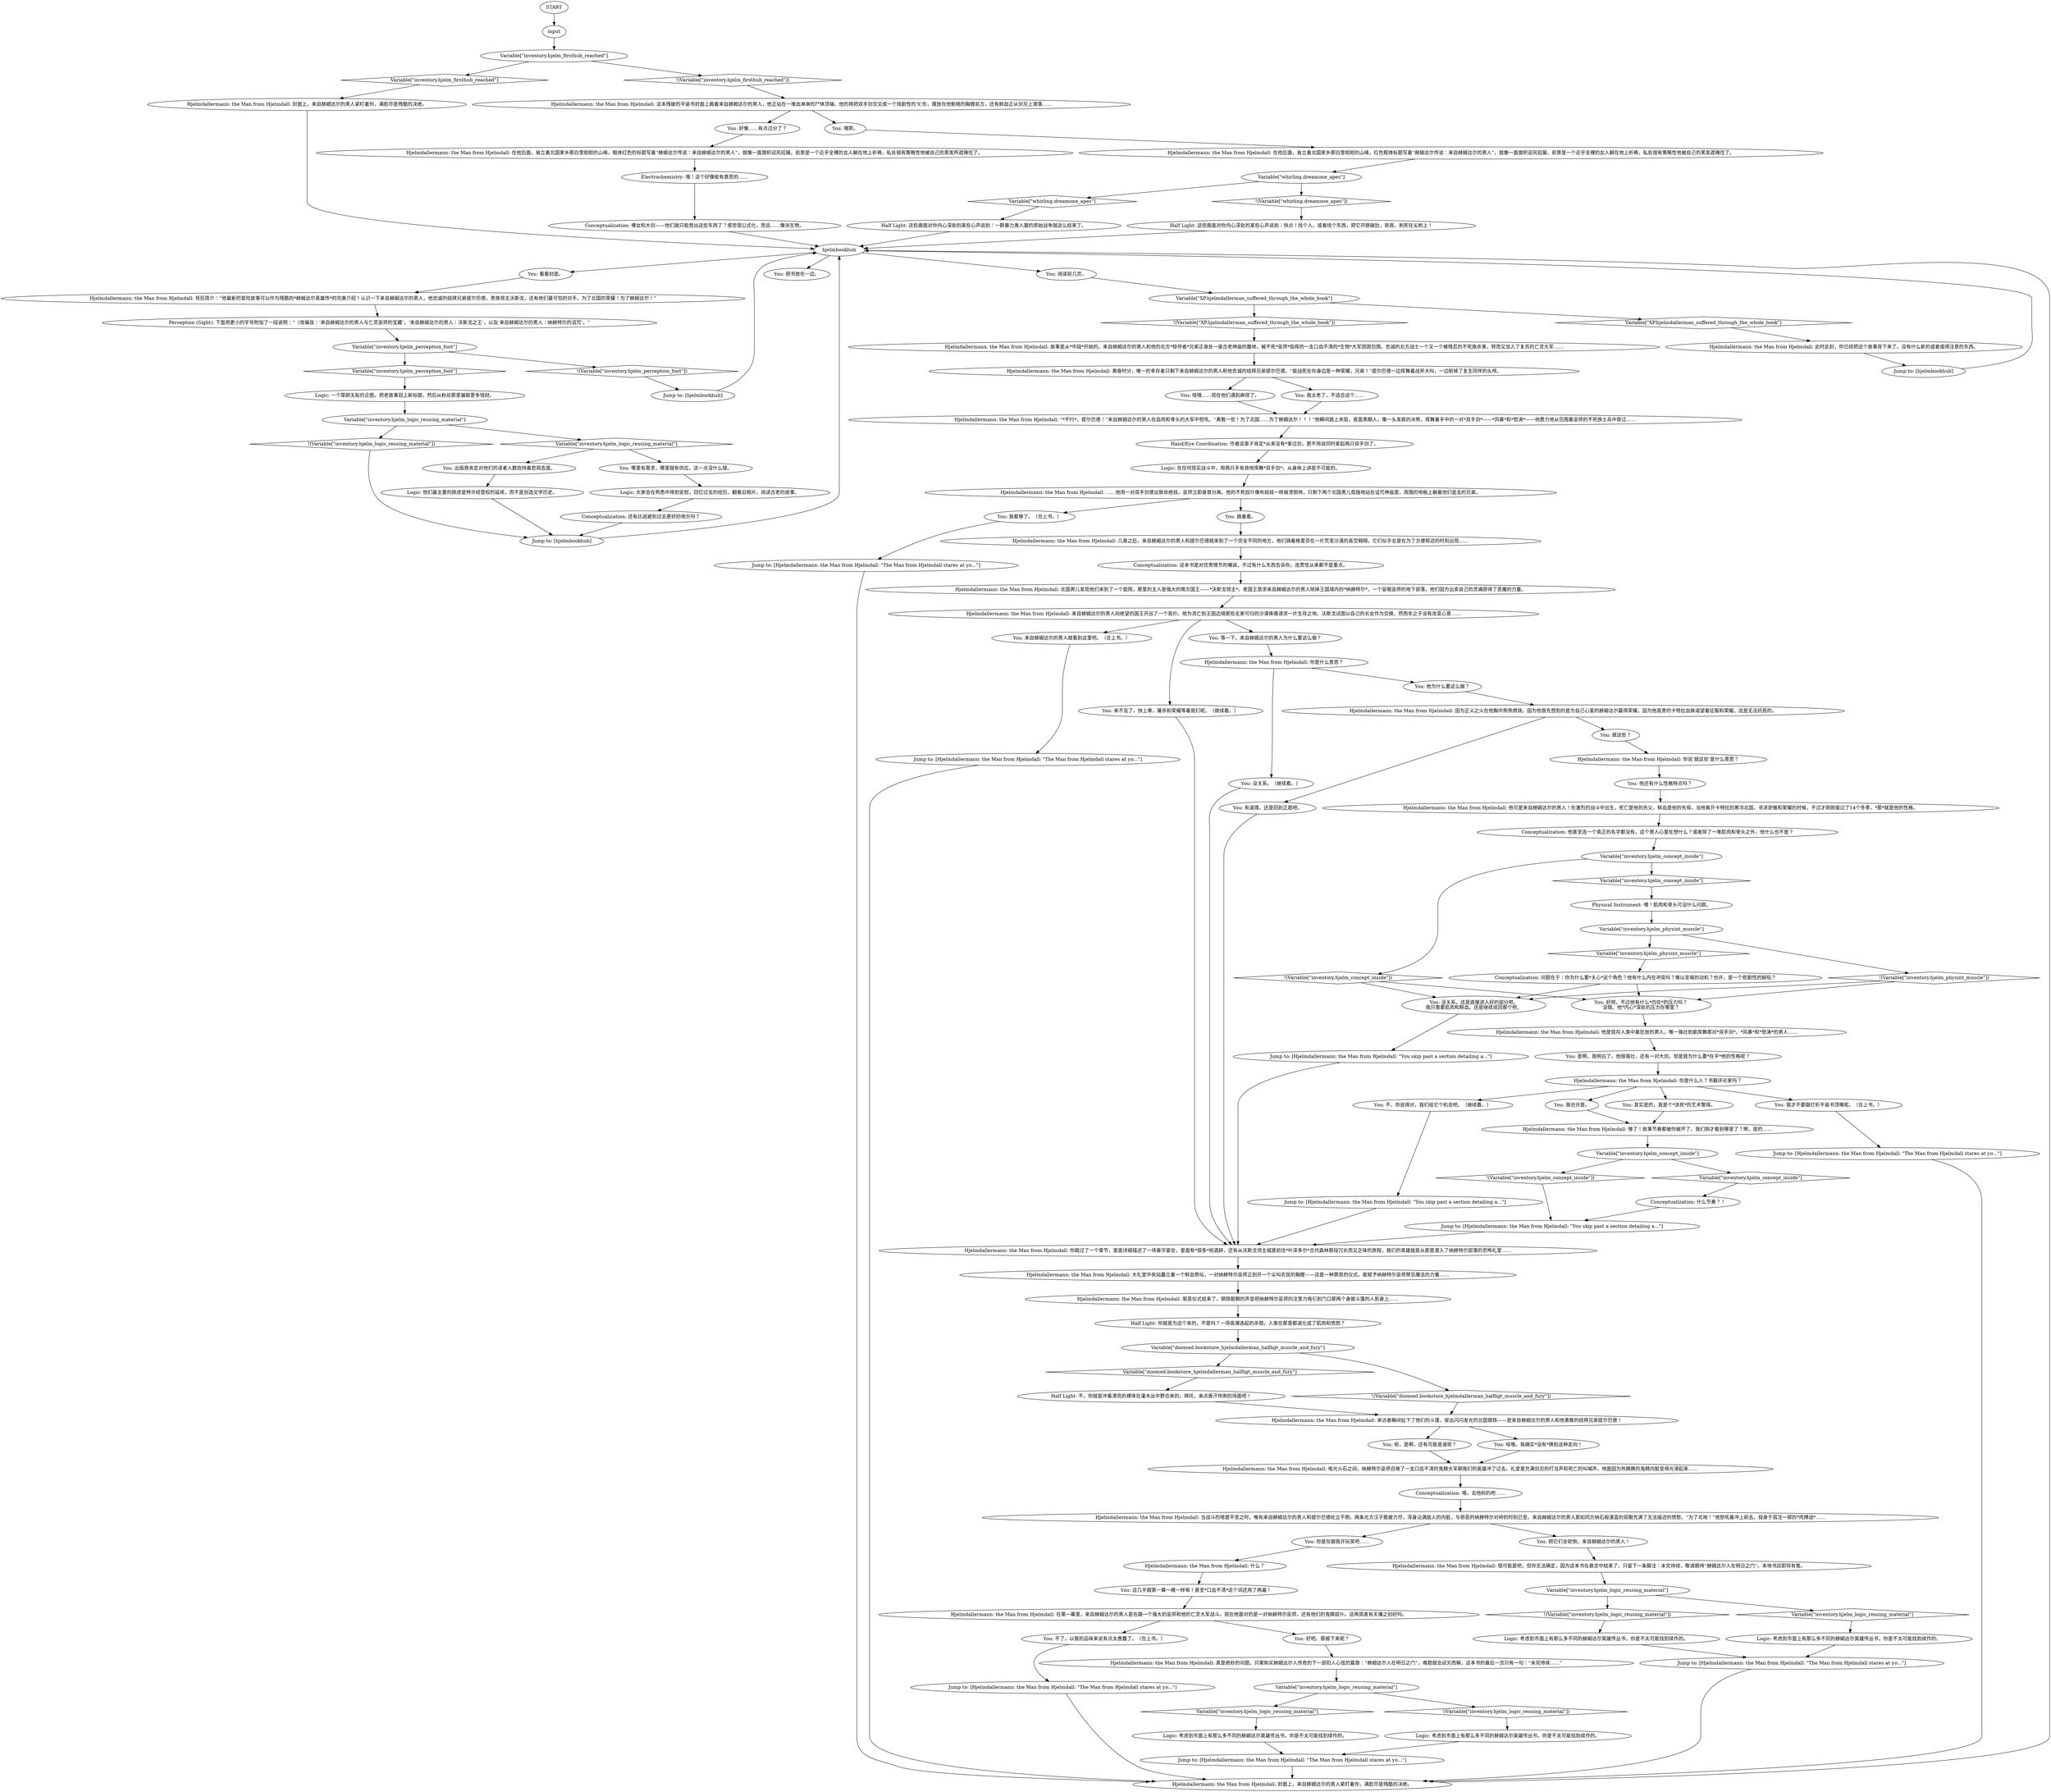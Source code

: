 # INVENTORY / HJELMDALLERMANN
# Hjelmdallermann: the Man from Hjelmdall. A latter introductory book for beginners.
# ==================================================
digraph G {
	  0 [label="START"];
	  1 [label="input"];
	  2 [label="Logic: 考虑到市面上有那么多不同的赫姆达尔英雄传丛书，你是不太可能找到续作的。"];
	  3 [label="Logic: 考虑到市面上有那么多不同的赫姆达尔英雄传丛书，你是不太可能找到续作的。"];
	  4 [label="Hjelmdallermann: the Man from Hjelmdall: 在第一幕里，来自赫姆达尔的男人是在跟一个强大的巫师和他的亡灵大军战斗。现在他面对的是一对纳赫特尔巫师，还有他们的鬼精奴仆。这两简直有天壤之别好吗。"];
	  5 [label="Variable[\"inventory.hjelm_concept_inside\"]"];
	  6 [label="Variable[\"inventory.hjelm_concept_inside\"]", shape=diamond];
	  7 [label="!(Variable[\"inventory.hjelm_concept_inside\"])", shape=diamond];
	  8 [label="Jump to: [Hjelmdallermann: the Man from Hjelmdall: \"You skip past a section detailing a...\"]"];
	  9 [label="You: 看看封底。"];
	  10 [label="Jump to: [Hjelmdallermann: the Man from Hjelmdall: \"The Man from Hjelmdall stares at yo...\"]"];
	  11 [label="Half Light: 这些画面对你内心深处的某些心声说到：一群暴力类人猿的原始战争就这么结束了。"];
	  12 [label="Half Light: 你就是为这个来的，不是吗？一场高潮迭起的杀戮，人类在那里都退化成了肌肉和愤怒？"];
	  13 [label="Hjelmdallermann: the Man from Hjelmdall: 几章之后，来自赫姆达尔的男人和提尔巴德就来到了一个完全不同的地方，他们骑着格里芬在一片荒芜沙漠的高空翱翔，它们似乎总是在为了方便叙述的时刻出现……"];
	  14 [label="Hjelmdallermann: the Man from Hjelmdall: 他可是来自赫姆达尔的男人！在激烈的战斗中出生，死亡是他的先父，鲜血是他的先母。当他离开卡特拉的寒冷北国，寻求骄傲和荣耀的时候，不过才刚刚度过了14个冬季。*那*就是他的性格。"];
	  15 [label="You: 好吧，不过他有什么*内在*的压力吗？\n没错。他*内心*深处的压力在哪里？"];
	  16 [label="Hjelmdallermann: the Man from Hjelmdall: 你跳过了一个章节，里面详细描述了一场豪华宴会，里面有*很多*祝酒辞，还有从沃斯戈领主城堡前往*叶泽多尔*古代森林那段冗长而又乏味的旅程，我们的英雄就是从那里潜入了纳赫特尔部落的恐怖礼堂……"];
	  17 [label="You: 哇哦……现在他们遇到麻烦了。"];
	  18 [label="Hjelmdallermann: the Man from Hjelmdall: 封面上，来自赫姆达尔的男人紧盯着你，满脸尽是残酷的决绝。"];
	  19 [label="Jump to: [Hjelmdallermann: the Man from Hjelmdall: \"The Man from Hjelmdall stares at yo...\"]"];
	  20 [label="Jump to: [Hjelmdallermann: the Man from Hjelmdall: \"You skip past a section detailing a...\"]"];
	  21 [label="Hjelmdallermann: the Man from Hjelmdall: 黄昏时分，唯一的幸存者只剩下来自赫姆达尔的男人和他忠诚的结拜兄弟提尔巴德。“能战死在你身边是一种荣耀，兄弟！”提尔巴德一边挥舞着战斧大叫，一边斩掉了复生同伴的头颅。"];
	  22 [label="You: 我太老了，不适合这个……"];
	  23 [label="You: 来不及了，快上車，屠杀和荣耀等着我们呢。（继续看。）"];
	  24 [label="Hand/Eye Coordination: 作者这辈子肯定*从来没有*拿过剑，更不用说同时拿起两只双手剑了。"];
	  25 [label="Logic: 考虑到市面上有那么多不同的赫姆达尔英雄传丛书，你是不太可能找到续作的。"];
	  26 [label="Hjelmdallermann: the Man from Hjelmdall: 这本残破的平装书封面上画着来自赫姆达尔的男人，他正站在一堆血淋淋的尸体顶端。他的两把双手剑交叉成一个戏剧性的‘X’形，摆放在他魁梧的胸膛前方，还有鲜血正从剑刃上滴落……"];
	  27 [label="You: 跳着看。"];
	  28 [label="You: 等一下，来自赫姆达尔的男人为什么要这么做？"];
	  29 [label="Hjelmdallermann: the Man from Hjelmdall: 他是现存人类中最狂放的男人，唯一强壮到能挥舞那对*双手剑*，*风暴*和*怒涛*的男人……"];
	  30 [label="You: 我才不要跟打折平装书顶嘴呢。（合上书。）"];
	  31 [label="Hjelmdallermann: the Man from Hjelmdall: 当战斗的喧嚣平息之时，唯有来自赫姆达尔的男人和提尔巴德屹立不倒。两条北方汉子筋疲力尽，浑身沾满敌人的内脏，与邪恶的纳赫特尔对峙的时刻已至。来自赫姆达尔的男人那如同方纳石般湛蓝的双眼充满了无法描述的愤怒。“为了北地！”他怒吼着冲上前去，投身于孤注一掷的*肉搏战*……"];
	  32 [label="Variable[\"inventory.hjelm_perception_font\"]"];
	  33 [label="Variable[\"inventory.hjelm_perception_font\"]", shape=diamond];
	  34 [label="!(Variable[\"inventory.hjelm_perception_font\"])", shape=diamond];
	  35 [label="Hjelmdallermann: the Man from Hjelmdall: 真是绝妙的问题。只需购买赫姆达尔人传奇的下一部扣人心弦的篇章：“赫姆达尔人在明日之门”，难题就会迎刃而解。这本书的最后一页只有一句：“未完待续……”"];
	  36 [label="You: 不，你说得对，我们给它个机会吧。（继续看。）"];
	  37 [label="You: 呃，是啊，还有可能是谁呢？"];
	  38 [label="Hjelmdallermann: the Man from Hjelmdall: 电光火石之间，纳赫特尔巫师召唤了一支口齿不清的鬼精大军朝我们的英雄冲了过去。礼堂里充满剑刃的叮当声和死亡的叫喊声，地面因为热腾腾的鬼精内脏变得光滑起来……"];
	  39 [label="Conceptualization: 裸女和大剑——他们就只能想出这些东西了？感觉很公式化，而且……像派生物。"];
	  40 [label="Hjelmdallermann: the Man from Hjelmdall: 够了！故事节奏都被你破坏了。我们刚才看到哪里了？啊，是的……"];
	  41 [label="Jump to: [Hjelmdallermann: the Man from Hjelmdall: \"The Man from Hjelmdall stares at yo...\"]"];
	  42 [label="Hjelmdallermann: the Man from Hjelmdall: 此时此刻，你已经把这个故事背下来了。没有什么新的或者值得注意的东西。"];
	  43 [label="Hjelmdallermann: the Man from Hjelmdall: 因为正义之火在他胸中熊熊燃烧。因为他首先想到的是为自己心爱的赫姆达尔赢得荣耀。因为他高贵的卡特拉血脉渴望着征服和荣耀。这是无法抗拒的。"];
	  44 [label="You: 是啊，我明白了。他很强壮，还有一对大剑。但是我为什么要*在乎*他的性格呢？"];
	  45 [label="Jump to: [Hjelmdallermann: the Man from Hjelmdall: \"The Man from Hjelmdall stares at yo...\"]"];
	  46 [label="Conceptualization: 还有比逃避到过去更好的地方吗？"];
	  47 [label="You: 出版商肯定对他们的读者人数抱持着悲观态度。"];
	  48 [label="Variable[\"inventory.hjelm_logic_reusing_material\"]"];
	  49 [label="Variable[\"inventory.hjelm_logic_reusing_material\"]", shape=diamond];
	  50 [label="!(Variable[\"inventory.hjelm_logic_reusing_material\"])", shape=diamond];
	  51 [label="Logic: 一个厚颜无耻的企图，把老故事冠上新标题，然后从粉丝那里骗取更多钱财。"];
	  52 [label="You: 来自赫姆达尔的男人就看到这里吧。（合上书。）"];
	  53 [label="Variable[\"inventory.hjelm_logic_reusing_material\"]"];
	  54 [label="Variable[\"inventory.hjelm_logic_reusing_material\"]", shape=diamond];
	  55 [label="!(Variable[\"inventory.hjelm_logic_reusing_material\"])", shape=diamond];
	  56 [label="Logic: 考虑到市面上有那么多不同的赫姆达尔英雄传丛书，你是不太可能找到续作的。"];
	  57 [label="Jump to: [Hjelmdallermann: the Man from Hjelmdall: \"You skip past a section detailing a...\"]"];
	  58 [label="You: 哦耶。"];
	  59 [label="You: 好像……有点过分了？"];
	  60 [label="You: 哇哦。我确实*没有*猜到这种走向！"];
	  61 [label="Variable[\"whirling.dreamone_apes\"]"];
	  62 [label="Variable[\"whirling.dreamone_apes\"]", shape=diamond];
	  63 [label="!(Variable[\"whirling.dreamone_apes\"])", shape=diamond];
	  64 [label="Variable[\"inventory.hjelm_physint_muscle\"]"];
	  65 [label="Variable[\"inventory.hjelm_physint_muscle\"]", shape=diamond];
	  66 [label="!(Variable[\"inventory.hjelm_physint_muscle\"])", shape=diamond];
	  67 [label="Perception (Sight): 下面用更小的字号附加了一段说明：“（改编自：‘来自赫姆达尔的男人与亡灵巫师的宝藏’，‘来自赫姆达尔的男人：沃斯戈之王’，以及‘来自赫姆达尔的男人：纳赫特尔的诅咒’。”"];
	  68 [label="Hjelmdallermann: the Man from Hjelmdall: 很可能是吧，但你无法确定，因为这本书在悬念中结束了，只留下一条脚注：未完待续，敬请期待“赫姆达尔人在明日之门”。本地书店即将有售。"];
	  69 [label="Variable[\"inventory.hjelm_logic_reusing_material\"]"];
	  70 [label="Variable[\"inventory.hjelm_logic_reusing_material\"]", shape=diamond];
	  71 [label="!(Variable[\"inventory.hjelm_logic_reusing_material\"])", shape=diamond];
	  72 [label="hjelmbookhub"];
	  74 [label="Hjelmdallermann: the Man from Hjelmdall: 你是什么意思？"];
	  75 [label="You: 没关系。（继续看。）"];
	  76 [label="Hjelmdallermann: the Man from Hjelmdall: 大礼堂中央站矗立着一个鲜血祭坛，一对纳赫特尔巫师正剖开一个尖叫农民的胸膛——这是一种罪恶的仪式，能赋予纳赫特尔巫师禁忌魔法的力量……"];
	  77 [label="Jump to: [Hjelmdallermann: the Man from Hjelmdall: \"The Man from Hjelmdall stares at yo...\"]"];
	  78 [label="Jump to: [hjelmbookhub]"];
	  79 [label="Variable[\"doomed.bookstore_hjelmdallerman_halfligt_muscle_and_fury\"]"];
	  80 [label="Variable[\"doomed.bookstore_hjelmdallerman_halfligt_muscle_and_fury\"]", shape=diamond];
	  81 [label="!(Variable[\"doomed.bookstore_hjelmdallerman_halfligt_muscle_and_fury\"])", shape=diamond];
	  82 [label="You: 阅读前几页。"];
	  83 [label="You: 有道理。还是回到正题吧。"];
	  84 [label="Conceptualization: 什么节奏？！"];
	  85 [label="Jump to: [hjelmbookhub]"];
	  86 [label="Hjelmdallermann: the Man from Hjelmdall: 封面上，来自赫姆达尔的男人紧盯着你，满脸尽是残酷的决绝。"];
	  87 [label="Hjelmdallermann: the Man from Hjelmdall: 什么？"];
	  88 [label="Physical Instrument: 喂！肌肉和骨头可没什么问题。"];
	  89 [label="Conceptualization: 问题在于：你为什么要*关心*这个角色？他有什么内在冲突吗？难以言喻的动机？也许，是一个悲剧性的缺陷？"];
	  90 [label="Variable[\"inventory.hjelm_firsthub_reached\"]"];
	  91 [label="Variable[\"inventory.hjelm_firsthub_reached\"]", shape=diamond];
	  92 [label="!(Variable[\"inventory.hjelm_firsthub_reached\"])", shape=diamond];
	  93 [label="Logic: 在任何现实战斗中，用两只手有效地挥舞*双手剑*，从身体上讲是不可能的。"];
	  94 [label="Half Light: 不，你就是冲着漂亮的裸体在灌木丛中野合来的。拜托，来点香汗伶俐的场面吧！"];
	  95 [label="Hjelmdallermann: the Man from Hjelmdall: ……他用一对双手剑使出致命绝技，巫师立即身首分离。他的不死奴仆像布娃娃一样崩溃倒地，只剩下两个北国男儿孤独地站在诅咒神庙里，周围的地板上躺着他们逝去的兄弟。"];
	  96 [label="You: 他还有什么性格特点吗？"];
	  97 [label="You: 不了，以我的品味来说有点太愚蠢了。（合上书。）"];
	  98 [label="Jump to: [Hjelmdallermann: the Man from Hjelmdall: \"The Man from Hjelmdall stares at yo...\"]"];
	  99 [label="Hjelmdallermann: the Man from Hjelmdall: 来自赫姆达尔的男人向绝望的国王开出了一个高价。他为流亡到王国边境那些无家可归的沙漠侏儒请求一片生存之地。沃斯戈试图以自己的长女作为交换，然而冬之子没有改变心意……"];
	  100 [label="You: 你是在跟我开玩笑吧……"];
	  101 [label="Conceptualization: 他甚至连一个真正的名字都没有。这个男人心里在想什么？或者除了一堆肌肉和骨头之外，他什么也不是？"];
	  102 [label="Electrochemistry: 哦！这个好像挺有意思的……"];
	  103 [label="Jump to: [hjelmbookhub]"];
	  104 [label="You: 把书放在一边。"];
	  105 [label="Logic: 他们最主要的顾虑是特许经营权的延续，而不是创造文学历史。"];
	  106 [label="Hjelmdallermann: the Man from Hjelmdall: 邪恶仪式结束了，钢铁脱鞘的声音把纳赫特尔巫师的注意力吸引到门口那两个身披斗篷的人影身上……"];
	  107 [label="Hjelmdallermann: the Man from Hjelmdall: 北国男儿发现他们来到了一个庭院，那里的主人是强大的南方国王——*沃斯戈领主*。老国王恳求来自赫姆达尔的男人除掉王国境内的*纳赫特尔*，一个盲眼巫师的地下部落，他们因为出卖自己的灵魂获得了恶魔的力量。"];
	  108 [label="Hjelmdallermann: the Man from Hjelmdall: 你是什么人？书籍评论家吗？"];
	  109 [label="You: 其实是的，我是个*该死*的艺术警探。"];
	  110 [label="Hjelmdallermann: the Man from Hjelmdall: “*不行*，提尔巴德！”来自赫姆达尔的男人在血肉和骨头的大军中怒吼。“勇敢一些！为了北国……为了赫姆达尔！！！”他瞬间跳上夹层，直面黑眼人，像一头发疯的冰熊，挥舞着手中的一对*双手剑*——*风暴*和*怒涛*——他费力地从包围着巫师的不死族士兵中穿过……"];
	  111 [label="You: 没关系，还是直接进入好的部分吧。\n我只需要肌肉和鲜血。还是继续说回那个吧。"];
	  112 [label="Hjelmdallermann: the Man from Hjelmdall: 故事是从*中段*开始的。来自赫姆达尔的男人和他的北方*掠夺者*兄弟正身处一座古老神庙的腹地，被不死*巫师*指挥的一支口齿不清的*生物*大军团团包围。忠诚的北方战士一个又一个被残忍的不死族杀害，转而又加入了复苏的亡灵大军……"];
	  113 [label="Logic: 大家会在熟悉中得到安慰，回忆过去的经历，翻看旧相片，阅读古老的故事。"];
	  114 [label="You: 我看够了。（合上书。）"];
	  115 [label="Variable[\"inventory.hjelm_concept_inside\"]"];
	  116 [label="Variable[\"inventory.hjelm_concept_inside\"]", shape=diamond];
	  117 [label="!(Variable[\"inventory.hjelm_concept_inside\"])", shape=diamond];
	  118 [label="Hjelmdallermann: the Man from Hjelmdall: 在他后面，耸立着北国家乡那白雪皑皑的山峰。粗体红色的标题写着“赫姆达尔传说：来自赫姆达尔的男人”，就像一面旗帜迎风招展。前景是一个近乎全裸的女人躺在地上祈祷，私处很有策略性地被自己的黑发所遮掩住了。"];
	  119 [label="You: 哪里有需求，哪里就有供应。这一点没什么错。"];
	  120 [label="You: 他为什么要这么做？"];
	  121 [label="You: 就这些？"];
	  122 [label="Hjelmdallermann: the Man from Hjelmdall: 你说‘就这些’是什么意思？"];
	  123 [label="You: 我也许是。"];
	  124 [label="Variable[\"XP.hjelmdallerman_suffered_through_the_whole_book\"]"];
	  125 [label="Variable[\"XP.hjelmdallerman_suffered_through_the_whole_book\"]", shape=diamond];
	  126 [label="!(Variable[\"XP.hjelmdallerman_suffered_through_the_whole_book\"])", shape=diamond];
	  127 [label="Hjelmdallermann: the Man from Hjelmdall: 背后简介：“他最新的冒险故事可以作为残酷的*赫姆达尔英雄传*的完美介绍！认识一下来自赫姆达尔的男人，他忠诚的结拜兄弟提尔巴德，贵族领主沃斯戈，还有他们最可怕的对手。为了北国的荣耀！为了赫姆达尔！”"];
	  128 [label="Hjelmdallermann: the Man from Hjelmdall: 在他后面，耸立着北国家乡那白雪皑皑的山峰。红色粗体标题写着“赫姆达尔传说：来自赫姆达尔的男人”，就像一面旗帜迎风招展。前景是一个近乎全裸的女人躺在地上祈祷，私处很有策略性地被自己的黑发遮掩住了。"];
	  129 [label="You: 把它们全砍倒，来自赫姆达尔的男人！"];
	  130 [label="You: 好吧。那接下来呢？"];
	  131 [label="Conceptualization: 这本书是对优秀情节的嘲讽，不过有什么东西告诉你，连贯性从来都不是重点。"];
	  132 [label="Hjelmdallermann: the Man from Hjelmdall: 来访者瞬间扯下了他们的斗篷，拔出闪闪发光的北国钢铁——是来自赫姆达尔的男人和他勇敢的结拜兄弟提尔巴德！"];
	  133 [label="You: 这几乎跟第一幕一模一样嘛！甚至*口齿不清*这个词还用了两遍！"];
	  134 [label="Half Light: 这些画面对你内心深处的某些心声说到：快点！找个人，或者找个东西，把它开肠破肚，斩首，刺死在尖刺上！"];
	  135 [label="Conceptualization: 哦，去他妈的吧……"];
	  0 -> 1
	  1 -> 90
	  2 -> 19
	  3 -> 19
	  4 -> 97
	  4 -> 130
	  5 -> 6
	  5 -> 7
	  6 -> 88
	  7 -> 111
	  7 -> 15
	  8 -> 16
	  9 -> 127
	  10 -> 86
	  11 -> 72
	  12 -> 79
	  13 -> 131
	  14 -> 101
	  15 -> 29
	  16 -> 76
	  17 -> 110
	  18 -> 72
	  19 -> 86
	  20 -> 16
	  21 -> 17
	  21 -> 22
	  22 -> 110
	  23 -> 16
	  24 -> 93
	  25 -> 98
	  26 -> 58
	  26 -> 59
	  27 -> 13
	  28 -> 74
	  29 -> 44
	  30 -> 45
	  31 -> 129
	  31 -> 100
	  32 -> 33
	  32 -> 34
	  33 -> 51
	  34 -> 85
	  35 -> 53
	  36 -> 57
	  37 -> 38
	  38 -> 135
	  39 -> 72
	  40 -> 115
	  41 -> 86
	  42 -> 103
	  43 -> 121
	  43 -> 83
	  44 -> 108
	  45 -> 86
	  46 -> 78
	  47 -> 105
	  48 -> 49
	  48 -> 50
	  49 -> 119
	  49 -> 47
	  50 -> 78
	  51 -> 48
	  52 -> 41
	  53 -> 54
	  53 -> 55
	  54 -> 3
	  55 -> 2
	  56 -> 98
	  57 -> 16
	  58 -> 128
	  59 -> 118
	  60 -> 38
	  61 -> 62
	  61 -> 63
	  62 -> 11
	  63 -> 134
	  64 -> 65
	  64 -> 66
	  65 -> 89
	  66 -> 111
	  66 -> 15
	  67 -> 32
	  68 -> 69
	  69 -> 70
	  69 -> 71
	  70 -> 56
	  71 -> 25
	  72 -> 104
	  72 -> 9
	  72 -> 82
	  74 -> 120
	  74 -> 75
	  75 -> 16
	  76 -> 106
	  77 -> 86
	  78 -> 72
	  79 -> 80
	  79 -> 81
	  80 -> 94
	  81 -> 132
	  82 -> 124
	  83 -> 16
	  84 -> 8
	  85 -> 72
	  86 -> 72
	  87 -> 133
	  88 -> 64
	  89 -> 111
	  89 -> 15
	  90 -> 91
	  90 -> 92
	  91 -> 18
	  92 -> 26
	  93 -> 95
	  94 -> 132
	  95 -> 114
	  95 -> 27
	  96 -> 14
	  97 -> 77
	  98 -> 86
	  99 -> 28
	  99 -> 52
	  99 -> 23
	  100 -> 87
	  101 -> 5
	  102 -> 39
	  103 -> 72
	  105 -> 78
	  106 -> 12
	  107 -> 99
	  108 -> 123
	  108 -> 36
	  108 -> 109
	  108 -> 30
	  109 -> 40
	  110 -> 24
	  111 -> 20
	  112 -> 21
	  113 -> 46
	  114 -> 10
	  115 -> 116
	  115 -> 117
	  116 -> 84
	  117 -> 8
	  118 -> 102
	  119 -> 113
	  120 -> 43
	  121 -> 122
	  122 -> 96
	  123 -> 40
	  124 -> 125
	  124 -> 126
	  125 -> 42
	  126 -> 112
	  127 -> 67
	  128 -> 61
	  129 -> 68
	  130 -> 35
	  131 -> 107
	  132 -> 60
	  132 -> 37
	  133 -> 4
	  134 -> 72
	  135 -> 31
}

